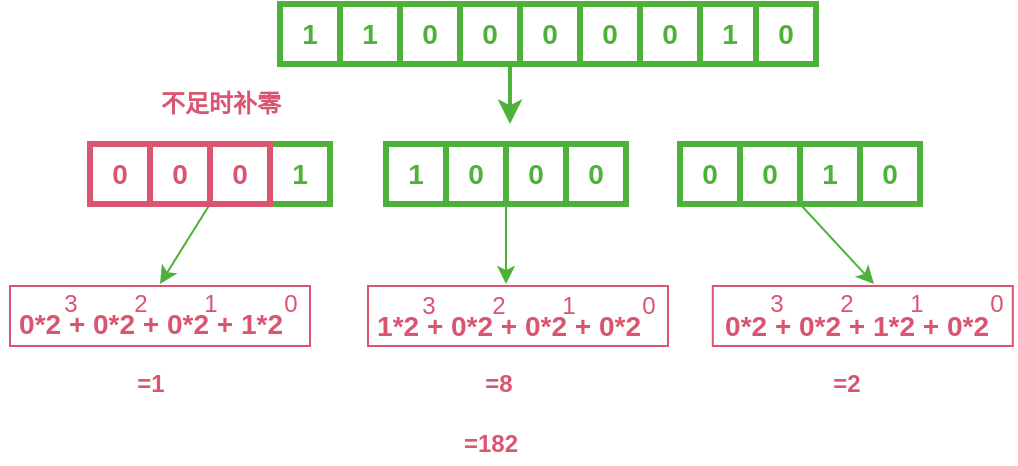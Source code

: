 <mxfile version="14.1.5" type="device"><diagram id="dP-Dvl8Ufvoj6TWUjTvs" name="Page-1"><mxGraphModel dx="1086" dy="966" grid="1" gridSize="10" guides="1" tooltips="1" connect="1" arrows="1" fold="1" page="1" pageScale="1" pageWidth="827" pageHeight="1169" math="0" shadow="0"><root><mxCell id="0"/><mxCell id="1" parent="0"/><mxCell id="JpDRk5-6oIM0k8BKzZoN-39" value="" style="rounded=0;whiteSpace=wrap;html=1;strokeColor=#D95570;fontColor=#D95570;" parent="1" vertex="1"><mxGeometry x="386.4" y="461" width="150" height="30" as="geometry"/></mxCell><mxCell id="JpDRk5-6oIM0k8BKzZoN-38" value="" style="rounded=0;whiteSpace=wrap;html=1;strokeColor=#D95570;fontColor=#D95570;" parent="1" vertex="1"><mxGeometry x="214" y="461" width="150" height="30" as="geometry"/></mxCell><mxCell id="JpDRk5-6oIM0k8BKzZoN-37" value="" style="rounded=0;whiteSpace=wrap;html=1;strokeColor=#D95570;fontColor=#D95570;" parent="1" vertex="1"><mxGeometry x="35" y="461" width="150" height="30" as="geometry"/></mxCell><mxCell id="ECr-NA3awM1GPt74FJqV-1" value="1" style="rounded=0;whiteSpace=wrap;html=1;strokeColor=#4EB13A;strokeWidth=3;fontStyle=1;fontColor=#4EB13A;fontSize=14;" parent="1" vertex="1"><mxGeometry x="170" y="320" width="30" height="30" as="geometry"/></mxCell><mxCell id="ECr-NA3awM1GPt74FJqV-2" value="1" style="rounded=0;whiteSpace=wrap;html=1;strokeColor=#4EB13A;strokeWidth=3;fontStyle=1;fontColor=#4EB13A;fontSize=14;" parent="1" vertex="1"><mxGeometry x="200" y="320" width="30" height="30" as="geometry"/></mxCell><mxCell id="ECr-NA3awM1GPt74FJqV-3" value="0" style="rounded=0;whiteSpace=wrap;html=1;strokeColor=#4EB13A;strokeWidth=3;fontStyle=1;fontColor=#4EB13A;fontSize=14;" parent="1" vertex="1"><mxGeometry x="350" y="320" width="30" height="30" as="geometry"/></mxCell><mxCell id="ECr-NA3awM1GPt74FJqV-4" value="0" style="rounded=0;whiteSpace=wrap;html=1;strokeColor=#4EB13A;strokeWidth=3;fontStyle=1;fontColor=#4EB13A;fontSize=14;" parent="1" vertex="1"><mxGeometry x="230" y="320" width="30" height="30" as="geometry"/></mxCell><mxCell id="ECr-NA3awM1GPt74FJqV-5" value="0" style="rounded=0;whiteSpace=wrap;html=1;strokeColor=#4EB13A;strokeWidth=3;fontStyle=1;fontColor=#4EB13A;fontSize=14;" parent="1" vertex="1"><mxGeometry x="260" y="320" width="30" height="30" as="geometry"/></mxCell><mxCell id="ECr-NA3awM1GPt74FJqV-6" value="0" style="rounded=0;whiteSpace=wrap;html=1;strokeColor=#4EB13A;strokeWidth=3;fontStyle=1;fontColor=#4EB13A;fontSize=14;" parent="1" vertex="1"><mxGeometry x="290" y="320" width="30" height="30" as="geometry"/></mxCell><mxCell id="ECr-NA3awM1GPt74FJqV-7" value="0" style="rounded=0;whiteSpace=wrap;html=1;strokeColor=#4EB13A;strokeWidth=3;fontStyle=1;fontColor=#4EB13A;fontSize=14;" parent="1" vertex="1"><mxGeometry x="320" y="320" width="30" height="30" as="geometry"/></mxCell><mxCell id="ECr-NA3awM1GPt74FJqV-8" value="1" style="rounded=0;whiteSpace=wrap;html=1;strokeColor=#4EB13A;strokeWidth=3;fontStyle=1;fontColor=#4EB13A;fontSize=14;" parent="1" vertex="1"><mxGeometry x="380" y="320" width="30" height="30" as="geometry"/></mxCell><mxCell id="ECr-NA3awM1GPt74FJqV-20" value="" style="endArrow=classic;html=1;fontSize=14;fontColor=#D95570;strokeColor=#4EB13A;exitX=1;exitY=1;exitDx=0;exitDy=0;entryX=1;entryY=0;entryDx=0;entryDy=0;entryPerimeter=0;" parent="1" source="JpDRk5-6oIM0k8BKzZoN-3" target="JpDRk5-6oIM0k8BKzZoN-19" edge="1"><mxGeometry width="50" height="50" relative="1" as="geometry"><mxPoint x="195" y="610" as="sourcePoint"/><mxPoint x="265" y="640" as="targetPoint"/></mxGeometry></mxCell><mxCell id="ECr-NA3awM1GPt74FJqV-26" value="" style="endArrow=classic;html=1;fontSize=14;fontColor=#D95570;strokeColor=#4EB13A;exitX=0;exitY=1;exitDx=0;exitDy=0;" parent="1" source="JpDRk5-6oIM0k8BKzZoN-7" edge="1"><mxGeometry width="50" height="50" relative="1" as="geometry"><mxPoint x="435" y="610" as="sourcePoint"/><mxPoint x="283" y="460" as="targetPoint"/></mxGeometry></mxCell><mxCell id="ECr-NA3awM1GPt74FJqV-27" value="" style="endArrow=classic;html=1;fontSize=14;fontColor=#D95570;strokeColor=#4EB13A;exitX=1;exitY=1;exitDx=0;exitDy=0;entryX=1.2;entryY=0;entryDx=0;entryDy=0;entryPerimeter=0;" parent="1" source="JpDRk5-6oIM0k8BKzZoN-11" target="JpDRk5-6oIM0k8BKzZoN-29" edge="1"><mxGeometry width="50" height="50" relative="1" as="geometry"><mxPoint x="480" y="610" as="sourcePoint"/><mxPoint x="515" y="640" as="targetPoint"/></mxGeometry></mxCell><mxCell id="JpDRk5-6oIM0k8BKzZoN-1" value="1" style="rounded=0;whiteSpace=wrap;html=1;strokeColor=#4EB13A;strokeWidth=3;fontStyle=1;fontColor=#4EB13A;fontSize=14;" parent="1" vertex="1"><mxGeometry x="165" y="390" width="30" height="30" as="geometry"/></mxCell><mxCell id="JpDRk5-6oIM0k8BKzZoN-2" value="0" style="rounded=0;whiteSpace=wrap;html=1;strokeColor=#D95570;strokeWidth=3;fontStyle=1;fontColor=#D95570;fontSize=14;" parent="1" vertex="1"><mxGeometry x="75" y="390" width="30" height="30" as="geometry"/></mxCell><mxCell id="JpDRk5-6oIM0k8BKzZoN-3" value="0" style="rounded=0;whiteSpace=wrap;html=1;strokeColor=#D95570;strokeWidth=3;fontStyle=1;fontColor=#D95570;fontSize=14;" parent="1" vertex="1"><mxGeometry x="105" y="390" width="30" height="30" as="geometry"/></mxCell><mxCell id="JpDRk5-6oIM0k8BKzZoN-4" value="0" style="rounded=0;whiteSpace=wrap;html=1;strokeColor=#D95570;strokeWidth=3;fontStyle=1;fontColor=#D95570;fontSize=14;" parent="1" vertex="1"><mxGeometry x="135" y="390" width="30" height="30" as="geometry"/></mxCell><mxCell id="JpDRk5-6oIM0k8BKzZoN-5" value="1" style="rounded=0;whiteSpace=wrap;html=1;strokeColor=#4EB13A;strokeWidth=3;fontStyle=1;fontColor=#4EB13A;fontSize=14;" parent="1" vertex="1"><mxGeometry x="223" y="390" width="30" height="30" as="geometry"/></mxCell><mxCell id="JpDRk5-6oIM0k8BKzZoN-6" value="0" style="rounded=0;whiteSpace=wrap;html=1;strokeColor=#4EB13A;strokeWidth=3;fontStyle=1;fontColor=#4EB13A;fontSize=14;" parent="1" vertex="1"><mxGeometry x="253" y="390" width="30" height="30" as="geometry"/></mxCell><mxCell id="JpDRk5-6oIM0k8BKzZoN-7" value="0" style="rounded=0;whiteSpace=wrap;html=1;strokeColor=#4EB13A;strokeWidth=3;fontStyle=1;fontColor=#4EB13A;fontSize=14;" parent="1" vertex="1"><mxGeometry x="283" y="390" width="30" height="30" as="geometry"/></mxCell><mxCell id="JpDRk5-6oIM0k8BKzZoN-8" value="0" style="rounded=0;whiteSpace=wrap;html=1;strokeColor=#4EB13A;strokeWidth=3;fontStyle=1;fontColor=#4EB13A;fontSize=14;" parent="1" vertex="1"><mxGeometry x="313" y="390" width="30" height="30" as="geometry"/></mxCell><mxCell id="JpDRk5-6oIM0k8BKzZoN-9" value="1" style="rounded=0;whiteSpace=wrap;html=1;strokeColor=#4EB13A;strokeWidth=3;fontStyle=1;fontColor=#4EB13A;fontSize=14;" parent="1" vertex="1"><mxGeometry x="430" y="390" width="30" height="30" as="geometry"/></mxCell><mxCell id="JpDRk5-6oIM0k8BKzZoN-10" value="0" style="rounded=0;whiteSpace=wrap;html=1;strokeColor=#4EB13A;strokeWidth=3;fontStyle=1;fontColor=#4EB13A;fontSize=14;" parent="1" vertex="1"><mxGeometry x="370" y="390" width="30" height="30" as="geometry"/></mxCell><mxCell id="JpDRk5-6oIM0k8BKzZoN-11" value="0" style="rounded=0;whiteSpace=wrap;html=1;strokeColor=#4EB13A;strokeWidth=3;fontStyle=1;fontColor=#4EB13A;fontSize=14;" parent="1" vertex="1"><mxGeometry x="400" y="390" width="30" height="30" as="geometry"/></mxCell><mxCell id="JpDRk5-6oIM0k8BKzZoN-12" value="0" style="rounded=0;whiteSpace=wrap;html=1;strokeColor=#4EB13A;strokeWidth=3;fontStyle=1;fontColor=#4EB13A;fontSize=14;" parent="1" vertex="1"><mxGeometry x="460" y="390" width="30" height="30" as="geometry"/></mxCell><mxCell id="JpDRk5-6oIM0k8BKzZoN-13" value="不足时补零" style="text;html=1;align=center;verticalAlign=middle;resizable=0;points=[];autosize=1;fontColor=#D95570;fontStyle=1" parent="1" vertex="1"><mxGeometry x="100" y="360" width="80" height="20" as="geometry"/></mxCell><mxCell id="JpDRk5-6oIM0k8BKzZoN-14" value="" style="endArrow=classic;html=1;fontColor=#D95570;strokeColor=#4EB13A;strokeWidth=2;exitX=0.833;exitY=1;exitDx=0;exitDy=0;exitPerimeter=0;" parent="1" source="ECr-NA3awM1GPt74FJqV-5" edge="1"><mxGeometry width="50" height="50" relative="1" as="geometry"><mxPoint x="285" y="360" as="sourcePoint"/><mxPoint x="285" y="380" as="targetPoint"/></mxGeometry></mxCell><mxCell id="JpDRk5-6oIM0k8BKzZoN-17" value="0*2 + 0*2 + 0*2 + 1*2" style="text;html=1;align=center;verticalAlign=middle;resizable=0;points=[];autosize=1;fontSize=14;fontColor=#D95570;fontStyle=1" parent="1" vertex="1"><mxGeometry x="30" y="470" width="150" height="20" as="geometry"/></mxCell><mxCell id="JpDRk5-6oIM0k8BKzZoN-18" value="3" style="text;html=1;align=center;verticalAlign=middle;resizable=0;points=[];autosize=1;fontSize=12;fontColor=#D95570;" parent="1" vertex="1"><mxGeometry x="55" y="460" width="20" height="20" as="geometry"/></mxCell><mxCell id="JpDRk5-6oIM0k8BKzZoN-19" value="2" style="text;html=1;align=center;verticalAlign=middle;resizable=0;points=[];autosize=1;fontSize=12;fontColor=#D95570;" parent="1" vertex="1"><mxGeometry x="90" y="460" width="20" height="20" as="geometry"/></mxCell><mxCell id="JpDRk5-6oIM0k8BKzZoN-20" value="1" style="text;html=1;align=center;verticalAlign=middle;resizable=0;points=[];autosize=1;fontSize=12;fontColor=#D95570;" parent="1" vertex="1"><mxGeometry x="125" y="460" width="20" height="20" as="geometry"/></mxCell><mxCell id="JpDRk5-6oIM0k8BKzZoN-21" value="0" style="text;html=1;align=center;verticalAlign=middle;resizable=0;points=[];autosize=1;fontSize=12;fontColor=#D95570;" parent="1" vertex="1"><mxGeometry x="165" y="460" width="20" height="20" as="geometry"/></mxCell><mxCell id="JpDRk5-6oIM0k8BKzZoN-22" value="1*2 + 0*2 + 0*2 + 0*2" style="text;html=1;align=center;verticalAlign=middle;resizable=0;points=[];autosize=1;fontSize=14;fontColor=#D95570;fontStyle=1" parent="1" vertex="1"><mxGeometry x="209" y="471" width="150" height="20" as="geometry"/></mxCell><mxCell id="JpDRk5-6oIM0k8BKzZoN-23" value="3" style="text;html=1;align=center;verticalAlign=middle;resizable=0;points=[];autosize=1;fontSize=12;fontColor=#D95570;" parent="1" vertex="1"><mxGeometry x="234" y="461" width="20" height="20" as="geometry"/></mxCell><mxCell id="JpDRk5-6oIM0k8BKzZoN-24" value="2" style="text;html=1;align=center;verticalAlign=middle;resizable=0;points=[];autosize=1;fontSize=12;fontColor=#D95570;" parent="1" vertex="1"><mxGeometry x="269" y="461" width="20" height="20" as="geometry"/></mxCell><mxCell id="JpDRk5-6oIM0k8BKzZoN-25" value="1" style="text;html=1;align=center;verticalAlign=middle;resizable=0;points=[];autosize=1;fontSize=12;fontColor=#D95570;" parent="1" vertex="1"><mxGeometry x="304" y="461" width="20" height="20" as="geometry"/></mxCell><mxCell id="JpDRk5-6oIM0k8BKzZoN-26" value="0" style="text;html=1;align=center;verticalAlign=middle;resizable=0;points=[];autosize=1;fontSize=12;fontColor=#D95570;" parent="1" vertex="1"><mxGeometry x="344" y="461" width="20" height="20" as="geometry"/></mxCell><mxCell id="JpDRk5-6oIM0k8BKzZoN-27" value="0*2 + 0*2 + 1*2 + 0*2" style="text;html=1;align=center;verticalAlign=middle;resizable=0;points=[];autosize=1;fontSize=14;fontColor=#D95570;fontStyle=1" parent="1" vertex="1"><mxGeometry x="383" y="471" width="150" height="20" as="geometry"/></mxCell><mxCell id="JpDRk5-6oIM0k8BKzZoN-28" value="3" style="text;html=1;align=center;verticalAlign=middle;resizable=0;points=[];autosize=1;fontSize=12;fontColor=#D95570;" parent="1" vertex="1"><mxGeometry x="408" y="460" width="20" height="20" as="geometry"/></mxCell><mxCell id="JpDRk5-6oIM0k8BKzZoN-29" value="2" style="text;html=1;align=center;verticalAlign=middle;resizable=0;points=[];autosize=1;fontSize=12;fontColor=#D95570;" parent="1" vertex="1"><mxGeometry x="443" y="460" width="20" height="20" as="geometry"/></mxCell><mxCell id="JpDRk5-6oIM0k8BKzZoN-30" value="1" style="text;html=1;align=center;verticalAlign=middle;resizable=0;points=[];autosize=1;fontSize=12;fontColor=#D95570;" parent="1" vertex="1"><mxGeometry x="478" y="460" width="20" height="20" as="geometry"/></mxCell><mxCell id="JpDRk5-6oIM0k8BKzZoN-31" value="0" style="text;html=1;align=center;verticalAlign=middle;resizable=0;points=[];autosize=1;fontSize=12;fontColor=#D95570;" parent="1" vertex="1"><mxGeometry x="518" y="460" width="20" height="20" as="geometry"/></mxCell><mxCell id="JpDRk5-6oIM0k8BKzZoN-34" value="=1" style="text;html=1;align=center;verticalAlign=middle;resizable=0;points=[];autosize=1;fontColor=#D95570;fontStyle=1" parent="1" vertex="1"><mxGeometry x="90" y="500" width="30" height="20" as="geometry"/></mxCell><mxCell id="JpDRk5-6oIM0k8BKzZoN-35" value="=8" style="text;html=1;align=center;verticalAlign=middle;resizable=0;points=[];autosize=1;fontColor=#D95570;fontStyle=1" parent="1" vertex="1"><mxGeometry x="264" y="500" width="30" height="20" as="geometry"/></mxCell><mxCell id="JpDRk5-6oIM0k8BKzZoN-36" value="=2" style="text;html=1;align=center;verticalAlign=middle;resizable=0;points=[];autosize=1;fontColor=#D95570;fontStyle=1" parent="1" vertex="1"><mxGeometry x="438" y="500" width="30" height="20" as="geometry"/></mxCell><mxCell id="JpDRk5-6oIM0k8BKzZoN-40" value="&lt;b&gt;=182&lt;/b&gt;" style="text;html=1;align=center;verticalAlign=middle;resizable=0;points=[];autosize=1;fontColor=#D95570;" parent="1" vertex="1"><mxGeometry x="255" y="530" width="40" height="20" as="geometry"/></mxCell><mxCell id="jhAoDeioa-DqU3wmCczd-1" value="0" style="rounded=0;whiteSpace=wrap;html=1;strokeColor=#4EB13A;strokeWidth=3;fontStyle=1;fontColor=#4EB13A;fontSize=14;" vertex="1" parent="1"><mxGeometry x="408" y="320" width="30" height="30" as="geometry"/></mxCell></root></mxGraphModel></diagram></mxfile>